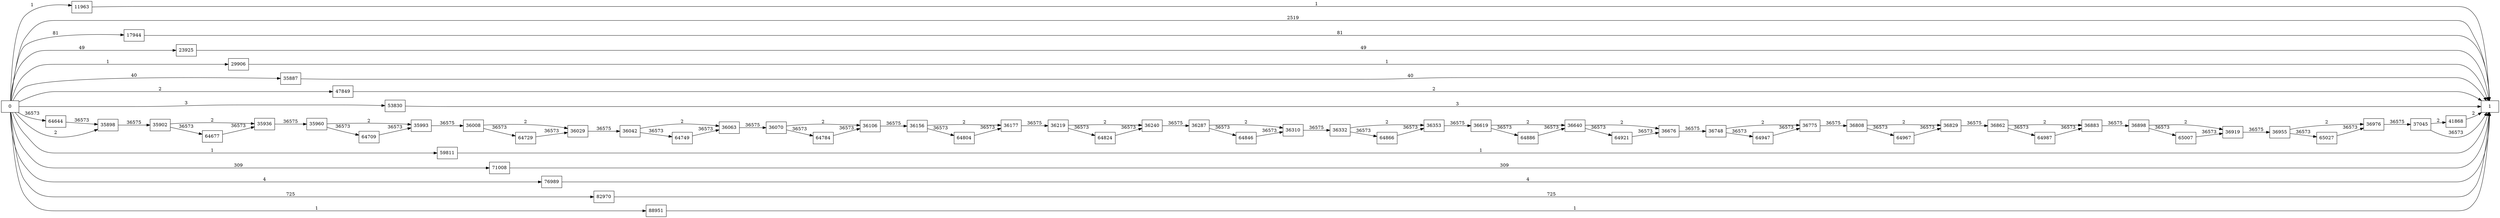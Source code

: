 digraph {
	graph [rankdir=LR]
	node [shape=rectangle]
	11963 -> 1 [label=1]
	17944 -> 1 [label=81]
	23925 -> 1 [label=49]
	29906 -> 1 [label=1]
	35887 -> 1 [label=40]
	35898 -> 35902 [label=36575]
	35902 -> 35936 [label=2]
	35902 -> 64677 [label=36573]
	35936 -> 35960 [label=36575]
	35960 -> 35993 [label=2]
	35960 -> 64709 [label=36573]
	35993 -> 36008 [label=36575]
	36008 -> 36029 [label=2]
	36008 -> 64729 [label=36573]
	36029 -> 36042 [label=36575]
	36042 -> 36063 [label=2]
	36042 -> 64749 [label=36573]
	36063 -> 36070 [label=36575]
	36070 -> 36106 [label=2]
	36070 -> 64784 [label=36573]
	36106 -> 36156 [label=36575]
	36156 -> 36177 [label=2]
	36156 -> 64804 [label=36573]
	36177 -> 36219 [label=36575]
	36219 -> 36240 [label=2]
	36219 -> 64824 [label=36573]
	36240 -> 36287 [label=36575]
	36287 -> 36310 [label=2]
	36287 -> 64846 [label=36573]
	36310 -> 36332 [label=36575]
	36332 -> 36353 [label=2]
	36332 -> 64866 [label=36573]
	36353 -> 36619 [label=36575]
	36619 -> 36640 [label=2]
	36619 -> 64886 [label=36573]
	36640 -> 36676 [label=2]
	36640 -> 64921 [label=36573]
	36676 -> 36748 [label=36575]
	36748 -> 36775 [label=2]
	36748 -> 64947 [label=36573]
	36775 -> 36808 [label=36575]
	36808 -> 36829 [label=2]
	36808 -> 64967 [label=36573]
	36829 -> 36862 [label=36575]
	36862 -> 36883 [label=2]
	36862 -> 64987 [label=36573]
	36883 -> 36898 [label=36575]
	36898 -> 36919 [label=2]
	36898 -> 65007 [label=36573]
	36919 -> 36955 [label=36575]
	36955 -> 36976 [label=2]
	36955 -> 65027 [label=36573]
	36976 -> 37045 [label=36575]
	37045 -> 1 [label=36573]
	37045 -> 41868 [label=2]
	41868 -> 1 [label=2]
	47849 -> 1 [label=2]
	53830 -> 1 [label=3]
	59811 -> 1 [label=1]
	64644 -> 35898 [label=36573]
	64677 -> 35936 [label=36573]
	64709 -> 35993 [label=36573]
	64729 -> 36029 [label=36573]
	64749 -> 36063 [label=36573]
	64784 -> 36106 [label=36573]
	64804 -> 36177 [label=36573]
	64824 -> 36240 [label=36573]
	64846 -> 36310 [label=36573]
	64866 -> 36353 [label=36573]
	64886 -> 36640 [label=36573]
	64921 -> 36676 [label=36573]
	64947 -> 36775 [label=36573]
	64967 -> 36829 [label=36573]
	64987 -> 36883 [label=36573]
	65007 -> 36919 [label=36573]
	65027 -> 36976 [label=36573]
	71008 -> 1 [label=309]
	76989 -> 1 [label=4]
	82970 -> 1 [label=725]
	88951 -> 1 [label=1]
	0 -> 1 [label=2519]
	0 -> 11963 [label=1]
	0 -> 17944 [label=81]
	0 -> 23925 [label=49]
	0 -> 29906 [label=1]
	0 -> 35887 [label=40]
	0 -> 35898 [label=2]
	0 -> 47849 [label=2]
	0 -> 53830 [label=3]
	0 -> 59811 [label=1]
	0 -> 64644 [label=36573]
	0 -> 71008 [label=309]
	0 -> 76989 [label=4]
	0 -> 82970 [label=725]
	0 -> 88951 [label=1]
}
